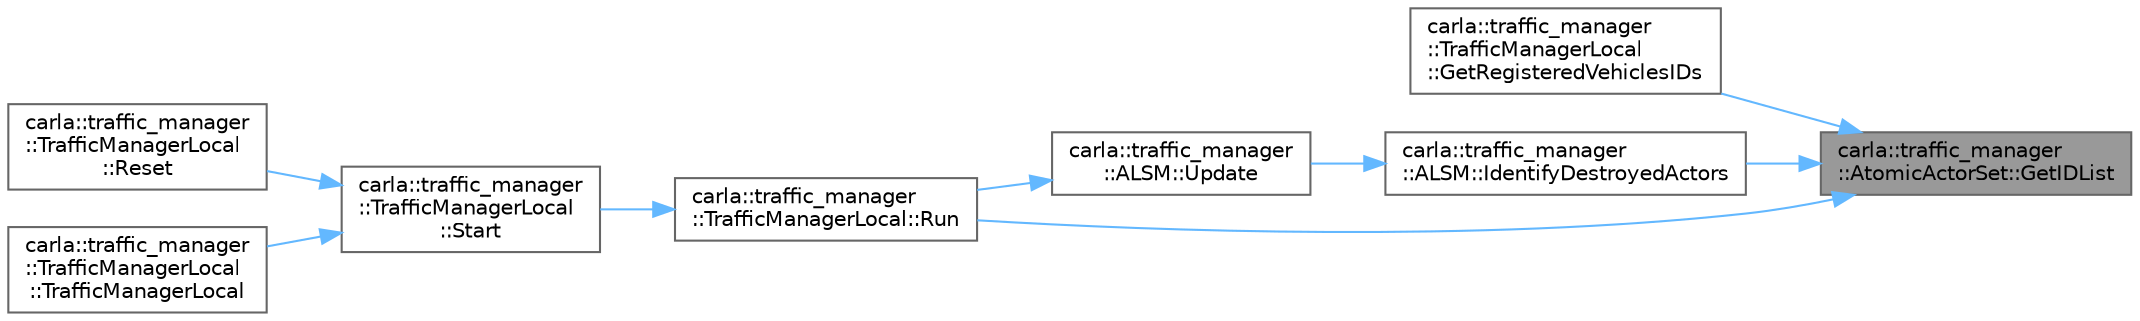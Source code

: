 digraph "carla::traffic_manager::AtomicActorSet::GetIDList"
{
 // INTERACTIVE_SVG=YES
 // LATEX_PDF_SIZE
  bgcolor="transparent";
  edge [fontname=Helvetica,fontsize=10,labelfontname=Helvetica,labelfontsize=10];
  node [fontname=Helvetica,fontsize=10,shape=box,height=0.2,width=0.4];
  rankdir="RL";
  Node1 [id="Node000001",label="carla::traffic_manager\l::AtomicActorSet::GetIDList",height=0.2,width=0.4,color="gray40", fillcolor="grey60", style="filled", fontcolor="black",tooltip=" "];
  Node1 -> Node2 [id="edge1_Node000001_Node000002",dir="back",color="steelblue1",style="solid",tooltip=" "];
  Node2 [id="Node000002",label="carla::traffic_manager\l::TrafficManagerLocal\l::GetRegisteredVehiclesIDs",height=0.2,width=0.4,color="grey40", fillcolor="white", style="filled",URL="$da/d0f/classcarla_1_1traffic__manager_1_1TrafficManagerLocal.html#a9a7ce35514e5cfb41006f847d40d8266",tooltip="Get list of all registered vehicles."];
  Node1 -> Node3 [id="edge2_Node000001_Node000003",dir="back",color="steelblue1",style="solid",tooltip=" "];
  Node3 [id="Node000003",label="carla::traffic_manager\l::ALSM::IdentifyDestroyedActors",height=0.2,width=0.4,color="grey40", fillcolor="white", style="filled",URL="$d2/d75/classcarla_1_1traffic__manager_1_1ALSM.html#aef2962d7072799f698d3bd725f8e713f",tooltip=" "];
  Node3 -> Node4 [id="edge3_Node000003_Node000004",dir="back",color="steelblue1",style="solid",tooltip=" "];
  Node4 [id="Node000004",label="carla::traffic_manager\l::ALSM::Update",height=0.2,width=0.4,color="grey40", fillcolor="white", style="filled",URL="$d2/d75/classcarla_1_1traffic__manager_1_1ALSM.html#a0a506446f6810014b6da12d0dcba0748",tooltip=" "];
  Node4 -> Node5 [id="edge4_Node000004_Node000005",dir="back",color="steelblue1",style="solid",tooltip=" "];
  Node5 [id="Node000005",label="carla::traffic_manager\l::TrafficManagerLocal::Run",height=0.2,width=0.4,color="grey40", fillcolor="white", style="filled",URL="$da/d0f/classcarla_1_1traffic__manager_1_1TrafficManagerLocal.html#a6d67cce3d0e5a48056645270364fe637",tooltip="Initiates thread to run the TrafficManager sequentially."];
  Node5 -> Node6 [id="edge5_Node000005_Node000006",dir="back",color="steelblue1",style="solid",tooltip=" "];
  Node6 [id="Node000006",label="carla::traffic_manager\l::TrafficManagerLocal\l::Start",height=0.2,width=0.4,color="grey40", fillcolor="white", style="filled",URL="$da/d0f/classcarla_1_1traffic__manager_1_1TrafficManagerLocal.html#a1ffbdb0bed64f385437d2820a90286d0",tooltip="To start the TrafficManager."];
  Node6 -> Node7 [id="edge6_Node000006_Node000007",dir="back",color="steelblue1",style="solid",tooltip=" "];
  Node7 [id="Node000007",label="carla::traffic_manager\l::TrafficManagerLocal\l::Reset",height=0.2,width=0.4,color="grey40", fillcolor="white", style="filled",URL="$da/d0f/classcarla_1_1traffic__manager_1_1TrafficManagerLocal.html#a1639db97ccf27a801b92fadabd611755",tooltip="To reset the traffic manager."];
  Node6 -> Node8 [id="edge7_Node000006_Node000008",dir="back",color="steelblue1",style="solid",tooltip=" "];
  Node8 [id="Node000008",label="carla::traffic_manager\l::TrafficManagerLocal\l::TrafficManagerLocal",height=0.2,width=0.4,color="grey40", fillcolor="white", style="filled",URL="$da/d0f/classcarla_1_1traffic__manager_1_1TrafficManagerLocal.html#a75976d36f4213ab24e79e3ea2dcd280a",tooltip="Private constructor for singleton lifecycle management."];
  Node1 -> Node5 [id="edge8_Node000001_Node000005",dir="back",color="steelblue1",style="solid",tooltip=" "];
}

